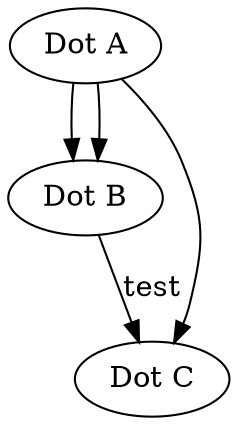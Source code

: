 // The Test Table
digraph {
	A [label="Dot A"]
	B [label="Dot B"]
	C [label="Dot C"]
	A -> B
	A -> C
	A -> B
	B -> C [label=test]
}
